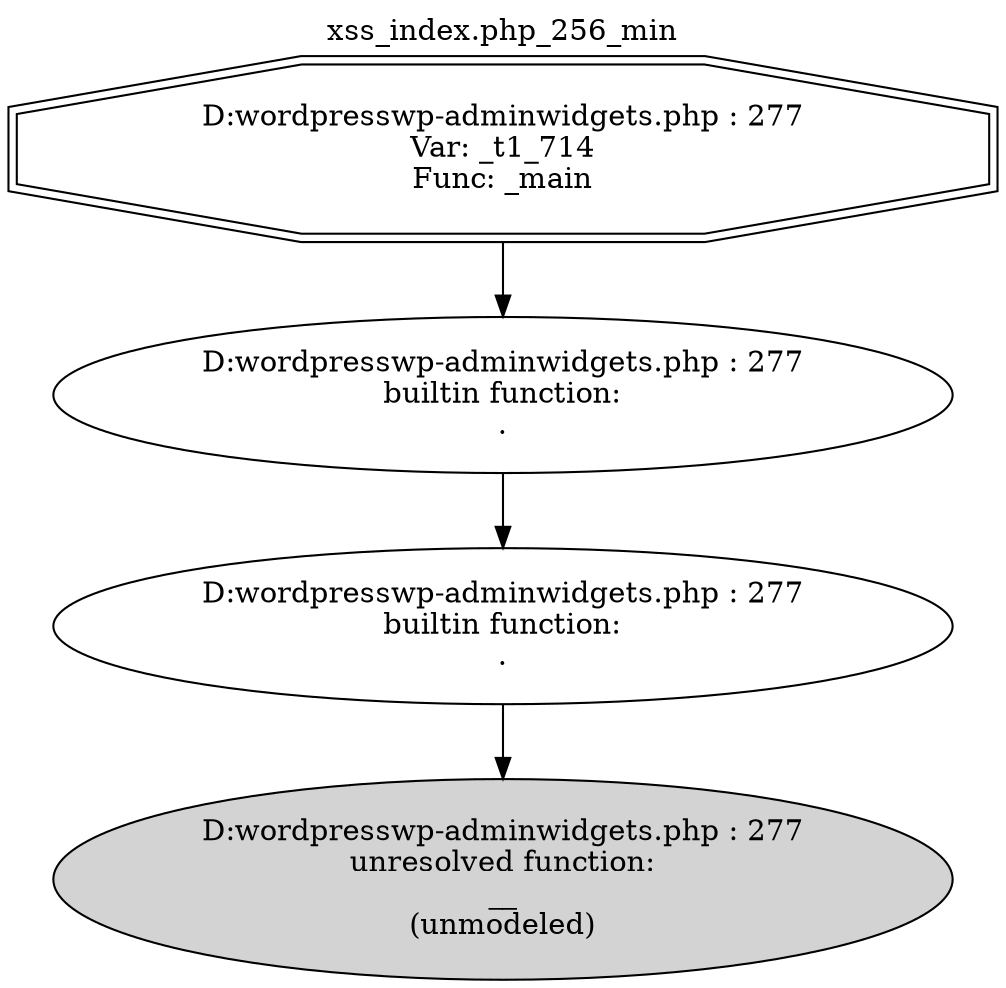 digraph cfg {
  label="xss_index.php_256_min";
  labelloc=t;
  n1 [shape=doubleoctagon, label="D:\wordpress\wp-admin\widgets.php : 277\nVar: _t1_714\nFunc: _main\n"];
  n2 [shape=ellipse, label="D:\wordpress\wp-admin\widgets.php : 277\nbuiltin function:\n.\n"];
  n3 [shape=ellipse, label="D:\wordpress\wp-admin\widgets.php : 277\nbuiltin function:\n.\n"];
  n4 [shape=ellipse, label="D:\wordpress\wp-admin\widgets.php : 277\nunresolved function:\n__\n(unmodeled)\n",style=filled];
  n1 -> n2;
  n2 -> n3;
  n3 -> n4;
}

